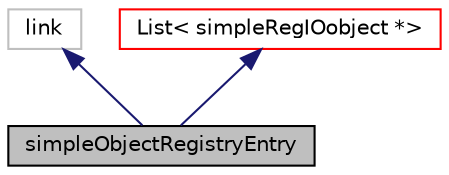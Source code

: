 digraph "simpleObjectRegistryEntry"
{
  bgcolor="transparent";
  edge [fontname="Helvetica",fontsize="10",labelfontname="Helvetica",labelfontsize="10"];
  node [fontname="Helvetica",fontsize="10",shape=record];
  Node6 [label="simpleObjectRegistryEntry",height=0.2,width=0.4,color="black", fillcolor="grey75", style="filled", fontcolor="black"];
  Node7 -> Node6 [dir="back",color="midnightblue",fontsize="10",style="solid",fontname="Helvetica"];
  Node7 [label="link",height=0.2,width=0.4,color="grey75"];
  Node8 -> Node6 [dir="back",color="midnightblue",fontsize="10",style="solid",fontname="Helvetica"];
  Node8 [label="List\< simpleRegIOobject *\>",height=0.2,width=0.4,color="red",URL="$a26833.html"];
}
